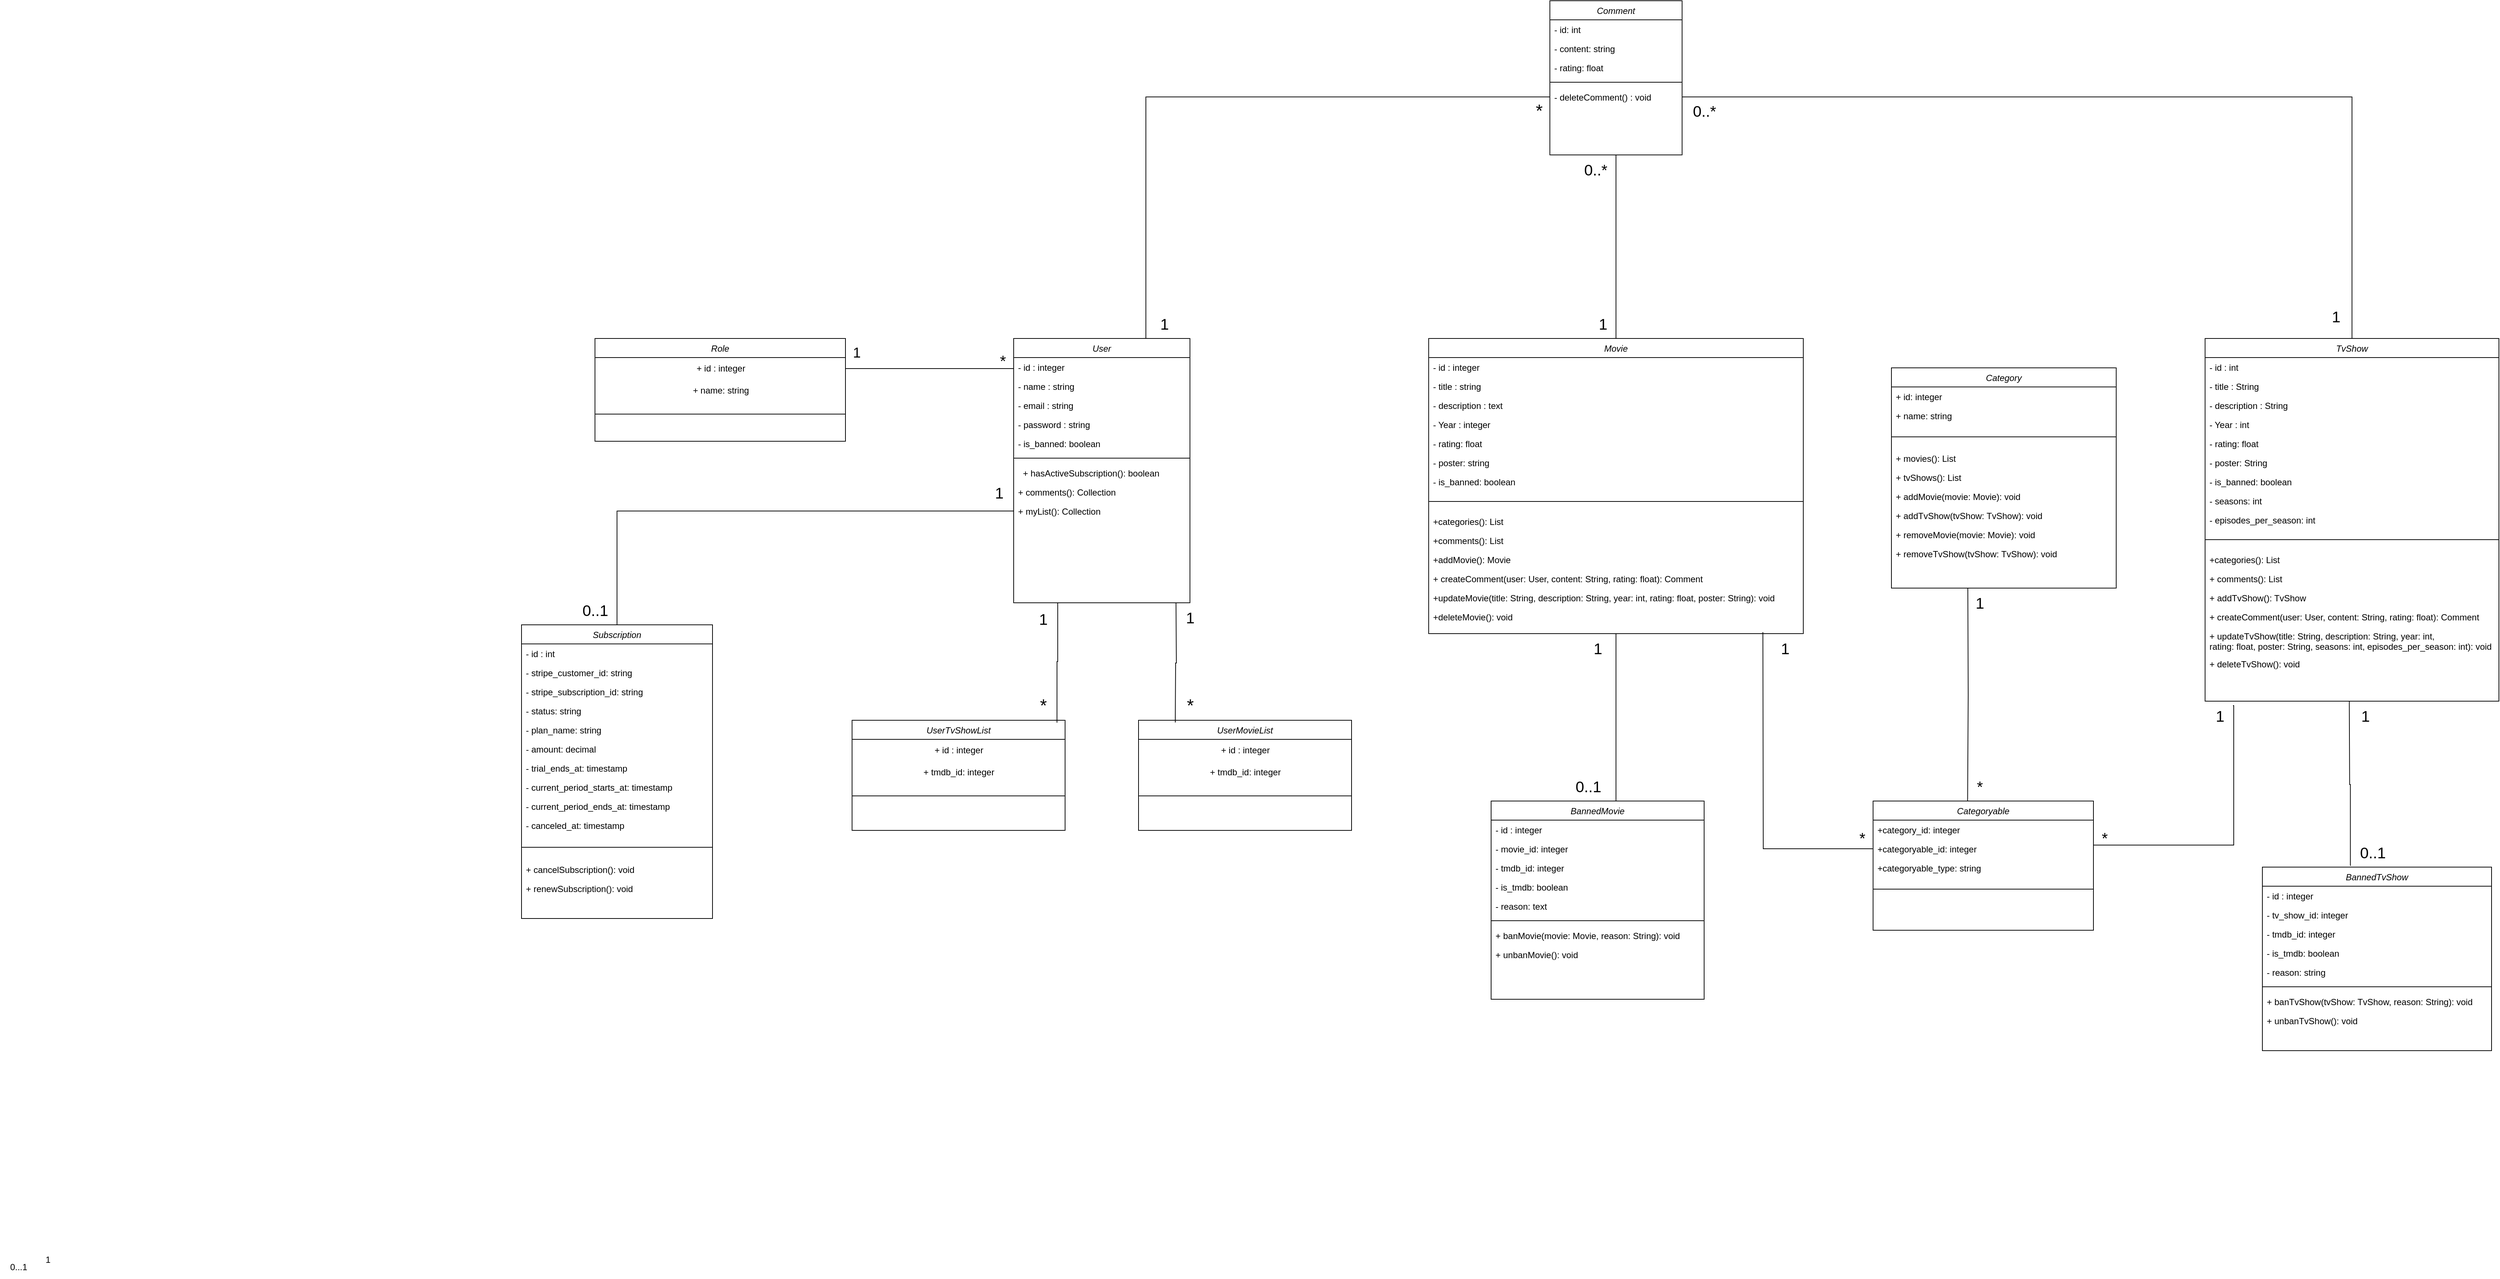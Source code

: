 <mxfile version="26.2.14">
  <diagram id="C5RBs43oDa-KdzZeNtuy" name="Page-1">
    <mxGraphModel dx="1253" dy="2293" grid="1" gridSize="10" guides="1" tooltips="1" connect="1" arrows="1" fold="1" page="1" pageScale="1" pageWidth="827" pageHeight="1169" math="0" shadow="0">
      <root>
        <mxCell id="WIyWlLk6GJQsqaUBKTNV-0" />
        <mxCell id="WIyWlLk6GJQsqaUBKTNV-1" parent="WIyWlLk6GJQsqaUBKTNV-0" />
        <mxCell id="zkfFHV4jXpPFQw0GAbJ--0" value="User" style="swimlane;fontStyle=2;align=center;verticalAlign=top;childLayout=stackLayout;horizontal=1;startSize=26;horizontalStack=0;resizeParent=1;resizeLast=0;collapsible=1;marginBottom=0;rounded=0;shadow=0;strokeWidth=1;" parent="WIyWlLk6GJQsqaUBKTNV-1" vertex="1">
          <mxGeometry x="2940" y="-40" width="240" height="360" as="geometry">
            <mxRectangle x="230" y="140" width="160" height="26" as="alternateBounds" />
          </mxGeometry>
        </mxCell>
        <mxCell id="zkfFHV4jXpPFQw0GAbJ--1" value="- id : integer" style="text;align=left;verticalAlign=top;spacingLeft=4;spacingRight=4;overflow=hidden;rotatable=0;points=[[0,0.5],[1,0.5]];portConstraint=eastwest;" parent="zkfFHV4jXpPFQw0GAbJ--0" vertex="1">
          <mxGeometry y="26" width="240" height="26" as="geometry" />
        </mxCell>
        <mxCell id="zkfFHV4jXpPFQw0GAbJ--2" value="- name : string" style="text;align=left;verticalAlign=top;spacingLeft=4;spacingRight=4;overflow=hidden;rotatable=0;points=[[0,0.5],[1,0.5]];portConstraint=eastwest;rounded=0;shadow=0;html=0;" parent="zkfFHV4jXpPFQw0GAbJ--0" vertex="1">
          <mxGeometry y="52" width="240" height="26" as="geometry" />
        </mxCell>
        <mxCell id="zkfFHV4jXpPFQw0GAbJ--3" value="- email : string" style="text;align=left;verticalAlign=top;spacingLeft=4;spacingRight=4;overflow=hidden;rotatable=0;points=[[0,0.5],[1,0.5]];portConstraint=eastwest;rounded=0;shadow=0;html=0;" parent="zkfFHV4jXpPFQw0GAbJ--0" vertex="1">
          <mxGeometry y="78" width="240" height="26" as="geometry" />
        </mxCell>
        <mxCell id="hP5vBBiGQqkeFNdFI35q-6" value="- password : string" style="text;align=left;verticalAlign=top;spacingLeft=4;spacingRight=4;overflow=hidden;rotatable=0;points=[[0,0.5],[1,0.5]];portConstraint=eastwest;rounded=0;shadow=0;html=0;" parent="zkfFHV4jXpPFQw0GAbJ--0" vertex="1">
          <mxGeometry y="104" width="240" height="26" as="geometry" />
        </mxCell>
        <mxCell id="hP5vBBiGQqkeFNdFI35q-7" value="- is_banned: boolean" style="text;align=left;verticalAlign=top;spacingLeft=4;spacingRight=4;overflow=hidden;rotatable=0;points=[[0,0.5],[1,0.5]];portConstraint=eastwest;rounded=0;shadow=0;html=0;" parent="zkfFHV4jXpPFQw0GAbJ--0" vertex="1">
          <mxGeometry y="130" width="240" height="26" as="geometry" />
        </mxCell>
        <mxCell id="zkfFHV4jXpPFQw0GAbJ--4" value="" style="line;html=1;strokeWidth=1;align=left;verticalAlign=middle;spacingTop=-1;spacingLeft=3;spacingRight=3;rotatable=0;labelPosition=right;points=[];portConstraint=eastwest;" parent="zkfFHV4jXpPFQw0GAbJ--0" vertex="1">
          <mxGeometry y="156" width="240" height="14" as="geometry" />
        </mxCell>
        <mxCell id="hP5vBBiGQqkeFNdFI35q-8" value="  + hasActiveSubscription(): boolean&#xa;" style="text;align=left;verticalAlign=top;spacingLeft=4;spacingRight=4;overflow=hidden;rotatable=0;points=[[0,0.5],[1,0.5]];portConstraint=eastwest;rounded=0;shadow=0;html=0;" parent="zkfFHV4jXpPFQw0GAbJ--0" vertex="1">
          <mxGeometry y="170" width="240" height="26" as="geometry" />
        </mxCell>
        <mxCell id="eC7xu5xl2Zxi33K46hDY-2" value="+ comments(): Collection" style="text;align=left;verticalAlign=top;spacingLeft=4;spacingRight=4;overflow=hidden;rotatable=0;points=[[0,0.5],[1,0.5]];portConstraint=eastwest;rounded=0;shadow=0;html=0;" parent="zkfFHV4jXpPFQw0GAbJ--0" vertex="1">
          <mxGeometry y="196" width="240" height="26" as="geometry" />
        </mxCell>
        <mxCell id="eC7xu5xl2Zxi33K46hDY-3" value="+ myList(): Collection" style="text;align=left;verticalAlign=top;spacingLeft=4;spacingRight=4;overflow=hidden;rotatable=0;points=[[0,0.5],[1,0.5]];portConstraint=eastwest;rounded=0;shadow=0;html=0;" parent="zkfFHV4jXpPFQw0GAbJ--0" vertex="1">
          <mxGeometry y="222" width="240" height="26" as="geometry" />
        </mxCell>
        <mxCell id="hP5vBBiGQqkeFNdFI35q-34" value="Role" style="swimlane;fontStyle=2;align=center;verticalAlign=top;childLayout=stackLayout;horizontal=1;startSize=26;horizontalStack=0;resizeParent=1;resizeLast=0;collapsible=1;marginBottom=0;rounded=0;shadow=0;strokeWidth=1;" parent="WIyWlLk6GJQsqaUBKTNV-1" vertex="1">
          <mxGeometry x="2370" y="-40" width="341" height="140" as="geometry">
            <mxRectangle x="230" y="140" width="160" height="26" as="alternateBounds" />
          </mxGeometry>
        </mxCell>
        <mxCell id="g3gUqu9eeAFjRejQKqXq-31" value="+ id : integer" style="text;html=1;align=center;verticalAlign=middle;resizable=0;points=[];autosize=1;strokeColor=none;fillColor=none;" parent="hP5vBBiGQqkeFNdFI35q-34" vertex="1">
          <mxGeometry y="26" width="341" height="30" as="geometry" />
        </mxCell>
        <mxCell id="hP5vBBiGQqkeFNdFI35q-37" value="+ name: string" style="text;html=1;align=center;verticalAlign=middle;resizable=0;points=[];autosize=1;strokeColor=none;fillColor=none;" parent="hP5vBBiGQqkeFNdFI35q-34" vertex="1">
          <mxGeometry y="56" width="341" height="30" as="geometry" />
        </mxCell>
        <mxCell id="hP5vBBiGQqkeFNdFI35q-35" value="" style="line;html=1;strokeWidth=1;align=left;verticalAlign=middle;spacingTop=-1;spacingLeft=3;spacingRight=3;rotatable=0;labelPosition=right;points=[];portConstraint=eastwest;" parent="hP5vBBiGQqkeFNdFI35q-34" vertex="1">
          <mxGeometry y="86" width="341" height="34" as="geometry" />
        </mxCell>
        <mxCell id="hP5vBBiGQqkeFNdFI35q-40" value="Movie&#xa;" style="swimlane;fontStyle=2;align=center;verticalAlign=top;childLayout=stackLayout;horizontal=1;startSize=26;horizontalStack=0;resizeParent=1;resizeLast=0;collapsible=1;marginBottom=0;rounded=0;shadow=0;strokeWidth=1;" parent="WIyWlLk6GJQsqaUBKTNV-1" vertex="1">
          <mxGeometry x="3505" y="-40" width="510" height="402" as="geometry">
            <mxRectangle x="230" y="140" width="160" height="26" as="alternateBounds" />
          </mxGeometry>
        </mxCell>
        <mxCell id="hP5vBBiGQqkeFNdFI35q-41" value="- id : integer" style="text;align=left;verticalAlign=top;spacingLeft=4;spacingRight=4;overflow=hidden;rotatable=0;points=[[0,0.5],[1,0.5]];portConstraint=eastwest;" parent="hP5vBBiGQqkeFNdFI35q-40" vertex="1">
          <mxGeometry y="26" width="510" height="26" as="geometry" />
        </mxCell>
        <mxCell id="hP5vBBiGQqkeFNdFI35q-42" value="- title : string" style="text;align=left;verticalAlign=top;spacingLeft=4;spacingRight=4;overflow=hidden;rotatable=0;points=[[0,0.5],[1,0.5]];portConstraint=eastwest;rounded=0;shadow=0;html=0;" parent="hP5vBBiGQqkeFNdFI35q-40" vertex="1">
          <mxGeometry y="52" width="510" height="26" as="geometry" />
        </mxCell>
        <mxCell id="hP5vBBiGQqkeFNdFI35q-43" value="- description : text" style="text;align=left;verticalAlign=top;spacingLeft=4;spacingRight=4;overflow=hidden;rotatable=0;points=[[0,0.5],[1,0.5]];portConstraint=eastwest;rounded=0;shadow=0;html=0;" parent="hP5vBBiGQqkeFNdFI35q-40" vertex="1">
          <mxGeometry y="78" width="510" height="26" as="geometry" />
        </mxCell>
        <mxCell id="hP5vBBiGQqkeFNdFI35q-51" value="- Year : integer" style="text;align=left;verticalAlign=top;spacingLeft=4;spacingRight=4;overflow=hidden;rotatable=0;points=[[0,0.5],[1,0.5]];portConstraint=eastwest;rounded=0;shadow=0;html=0;" parent="hP5vBBiGQqkeFNdFI35q-40" vertex="1">
          <mxGeometry y="104" width="510" height="26" as="geometry" />
        </mxCell>
        <mxCell id="eC7xu5xl2Zxi33K46hDY-23" value="- rating: float" style="text;align=left;verticalAlign=top;spacingLeft=4;spacingRight=4;overflow=hidden;rotatable=0;points=[[0,0.5],[1,0.5]];portConstraint=eastwest;rounded=0;shadow=0;html=0;" parent="hP5vBBiGQqkeFNdFI35q-40" vertex="1">
          <mxGeometry y="130" width="510" height="26" as="geometry" />
        </mxCell>
        <mxCell id="g3gUqu9eeAFjRejQKqXq-11" value="- poster: string" style="text;align=left;verticalAlign=top;spacingLeft=4;spacingRight=4;overflow=hidden;rotatable=0;points=[[0,0.5],[1,0.5]];portConstraint=eastwest;rounded=0;shadow=0;html=0;" parent="hP5vBBiGQqkeFNdFI35q-40" vertex="1">
          <mxGeometry y="156" width="510" height="26" as="geometry" />
        </mxCell>
        <mxCell id="g3gUqu9eeAFjRejQKqXq-13" value="- is_banned: boolean" style="text;align=left;verticalAlign=top;spacingLeft=4;spacingRight=4;overflow=hidden;rotatable=0;points=[[0,0.5],[1,0.5]];portConstraint=eastwest;rounded=0;shadow=0;html=0;" parent="hP5vBBiGQqkeFNdFI35q-40" vertex="1">
          <mxGeometry y="182" width="510" height="26" as="geometry" />
        </mxCell>
        <mxCell id="hP5vBBiGQqkeFNdFI35q-46" value="" style="line;html=1;strokeWidth=1;align=left;verticalAlign=middle;spacingTop=-1;spacingLeft=3;spacingRight=3;rotatable=0;labelPosition=right;points=[];portConstraint=eastwest;" parent="hP5vBBiGQqkeFNdFI35q-40" vertex="1">
          <mxGeometry y="208" width="510" height="28" as="geometry" />
        </mxCell>
        <mxCell id="ZgyjiHLM5aHHGliV94Wj-49" value="+categories(): List" style="text;align=left;verticalAlign=top;spacingLeft=4;spacingRight=4;overflow=hidden;rotatable=0;points=[[0,0.5],[1,0.5]];portConstraint=eastwest;rounded=0;shadow=0;html=0;" parent="hP5vBBiGQqkeFNdFI35q-40" vertex="1">
          <mxGeometry y="236" width="510" height="26" as="geometry" />
        </mxCell>
        <mxCell id="ZgyjiHLM5aHHGliV94Wj-50" value="+comments(): List" style="text;align=left;verticalAlign=top;spacingLeft=4;spacingRight=4;overflow=hidden;rotatable=0;points=[[0,0.5],[1,0.5]];portConstraint=eastwest;rounded=0;shadow=0;html=0;" parent="hP5vBBiGQqkeFNdFI35q-40" vertex="1">
          <mxGeometry y="262" width="510" height="26" as="geometry" />
        </mxCell>
        <mxCell id="ZgyjiHLM5aHHGliV94Wj-51" value="+addMovie(): Movie" style="text;align=left;verticalAlign=top;spacingLeft=4;spacingRight=4;overflow=hidden;rotatable=0;points=[[0,0.5],[1,0.5]];portConstraint=eastwest;rounded=0;shadow=0;html=0;" parent="hP5vBBiGQqkeFNdFI35q-40" vertex="1">
          <mxGeometry y="288" width="510" height="26" as="geometry" />
        </mxCell>
        <mxCell id="ZgyjiHLM5aHHGliV94Wj-52" value="+ createComment(user: User, content: String, rating: float): Comment" style="text;align=left;verticalAlign=top;spacingLeft=4;spacingRight=4;overflow=hidden;rotatable=0;points=[[0,0.5],[1,0.5]];portConstraint=eastwest;rounded=0;shadow=0;html=0;" parent="hP5vBBiGQqkeFNdFI35q-40" vertex="1">
          <mxGeometry y="314" width="510" height="26" as="geometry" />
        </mxCell>
        <mxCell id="ZgyjiHLM5aHHGliV94Wj-53" value="+updateMovie(title: String, description: String, year: int, rating: float, poster: String): void" style="text;align=left;verticalAlign=top;spacingLeft=4;spacingRight=4;overflow=hidden;rotatable=0;points=[[0,0.5],[1,0.5]];portConstraint=eastwest;rounded=0;shadow=0;html=0;" parent="hP5vBBiGQqkeFNdFI35q-40" vertex="1">
          <mxGeometry y="340" width="510" height="26" as="geometry" />
        </mxCell>
        <mxCell id="ZgyjiHLM5aHHGliV94Wj-54" value="+deleteMovie(): void" style="text;align=left;verticalAlign=top;spacingLeft=4;spacingRight=4;overflow=hidden;rotatable=0;points=[[0,0.5],[1,0.5]];portConstraint=eastwest;rounded=0;shadow=0;html=0;" parent="hP5vBBiGQqkeFNdFI35q-40" vertex="1">
          <mxGeometry y="366" width="510" height="26" as="geometry" />
        </mxCell>
        <mxCell id="hP5vBBiGQqkeFNdFI35q-60" value="Category" style="swimlane;fontStyle=2;align=center;verticalAlign=top;childLayout=stackLayout;horizontal=1;startSize=26;horizontalStack=0;resizeParent=1;resizeLast=0;collapsible=1;marginBottom=0;rounded=0;shadow=0;strokeWidth=1;" parent="WIyWlLk6GJQsqaUBKTNV-1" vertex="1">
          <mxGeometry x="4135" width="306" height="300" as="geometry">
            <mxRectangle x="230" y="140" width="160" height="26" as="alternateBounds" />
          </mxGeometry>
        </mxCell>
        <mxCell id="hP5vBBiGQqkeFNdFI35q-61" value="+ id: integer " style="text;align=left;verticalAlign=top;spacingLeft=4;spacingRight=4;overflow=hidden;rotatable=0;points=[[0,0.5],[1,0.5]];portConstraint=eastwest;" parent="hP5vBBiGQqkeFNdFI35q-60" vertex="1">
          <mxGeometry y="26" width="306" height="26" as="geometry" />
        </mxCell>
        <mxCell id="ZgyjiHLM5aHHGliV94Wj-18" value="+ name: string" style="text;align=left;verticalAlign=top;spacingLeft=4;spacingRight=4;overflow=hidden;rotatable=0;points=[[0,0.5],[1,0.5]];portConstraint=eastwest;" parent="hP5vBBiGQqkeFNdFI35q-60" vertex="1">
          <mxGeometry y="52" width="306" height="26" as="geometry" />
        </mxCell>
        <mxCell id="hP5vBBiGQqkeFNdFI35q-63" value="" style="line;html=1;strokeWidth=1;align=left;verticalAlign=middle;spacingTop=-1;spacingLeft=3;spacingRight=3;rotatable=0;labelPosition=right;points=[];portConstraint=eastwest;" parent="hP5vBBiGQqkeFNdFI35q-60" vertex="1">
          <mxGeometry y="78" width="306" height="32" as="geometry" />
        </mxCell>
        <mxCell id="ZgyjiHLM5aHHGliV94Wj-19" value="+ movies(): List" style="text;align=left;verticalAlign=top;spacingLeft=4;spacingRight=4;overflow=hidden;rotatable=0;points=[[0,0.5],[1,0.5]];portConstraint=eastwest;" parent="hP5vBBiGQqkeFNdFI35q-60" vertex="1">
          <mxGeometry y="110" width="306" height="26" as="geometry" />
        </mxCell>
        <mxCell id="ZgyjiHLM5aHHGliV94Wj-21" value="+ tvShows(): List" style="text;align=left;verticalAlign=top;spacingLeft=4;spacingRight=4;overflow=hidden;rotatable=0;points=[[0,0.5],[1,0.5]];portConstraint=eastwest;" parent="hP5vBBiGQqkeFNdFI35q-60" vertex="1">
          <mxGeometry y="136" width="306" height="26" as="geometry" />
        </mxCell>
        <mxCell id="ZgyjiHLM5aHHGliV94Wj-39" value="+ addMovie(movie: Movie): void" style="text;align=left;verticalAlign=top;spacingLeft=4;spacingRight=4;overflow=hidden;rotatable=0;points=[[0,0.5],[1,0.5]];portConstraint=eastwest;" parent="hP5vBBiGQqkeFNdFI35q-60" vertex="1">
          <mxGeometry y="162" width="306" height="26" as="geometry" />
        </mxCell>
        <mxCell id="ZgyjiHLM5aHHGliV94Wj-40" value="+ addTvShow(tvShow: TvShow): void" style="text;align=left;verticalAlign=top;spacingLeft=4;spacingRight=4;overflow=hidden;rotatable=0;points=[[0,0.5],[1,0.5]];portConstraint=eastwest;" parent="hP5vBBiGQqkeFNdFI35q-60" vertex="1">
          <mxGeometry y="188" width="306" height="26" as="geometry" />
        </mxCell>
        <mxCell id="ZgyjiHLM5aHHGliV94Wj-41" value="+ removeMovie(movie: Movie): void" style="text;align=left;verticalAlign=top;spacingLeft=4;spacingRight=4;overflow=hidden;rotatable=0;points=[[0,0.5],[1,0.5]];portConstraint=eastwest;" parent="hP5vBBiGQqkeFNdFI35q-60" vertex="1">
          <mxGeometry y="214" width="306" height="26" as="geometry" />
        </mxCell>
        <mxCell id="ZgyjiHLM5aHHGliV94Wj-42" value="+ removeTvShow(tvShow: TvShow): void" style="text;align=left;verticalAlign=top;spacingLeft=4;spacingRight=4;overflow=hidden;rotatable=0;points=[[0,0.5],[1,0.5]];portConstraint=eastwest;" parent="hP5vBBiGQqkeFNdFI35q-60" vertex="1">
          <mxGeometry y="240" width="306" height="26" as="geometry" />
        </mxCell>
        <mxCell id="ZgyjiHLM5aHHGliV94Wj-111" style="edgeStyle=orthogonalEdgeStyle;rounded=0;orthogonalLoop=1;jettySize=auto;html=1;exitX=0.5;exitY=1;exitDx=0;exitDy=0;entryX=0.5;entryY=0;entryDx=0;entryDy=0;endArrow=none;startFill=0;" parent="WIyWlLk6GJQsqaUBKTNV-1" source="g3gUqu9eeAFjRejQKqXq-17" target="hP5vBBiGQqkeFNdFI35q-40" edge="1">
          <mxGeometry relative="1" as="geometry" />
        </mxCell>
        <mxCell id="g3gUqu9eeAFjRejQKqXq-17" value="Comment" style="swimlane;fontStyle=2;align=center;verticalAlign=top;childLayout=stackLayout;horizontal=1;startSize=26;horizontalStack=0;resizeParent=1;resizeLast=0;collapsible=1;marginBottom=0;rounded=0;shadow=0;strokeWidth=1;" parent="WIyWlLk6GJQsqaUBKTNV-1" vertex="1">
          <mxGeometry x="3670" y="-500" width="180" height="210" as="geometry">
            <mxRectangle x="230" y="140" width="160" height="26" as="alternateBounds" />
          </mxGeometry>
        </mxCell>
        <mxCell id="g3gUqu9eeAFjRejQKqXq-18" value="- id: int" style="text;align=left;verticalAlign=top;spacingLeft=4;spacingRight=4;overflow=hidden;rotatable=0;points=[[0,0.5],[1,0.5]];portConstraint=eastwest;" parent="g3gUqu9eeAFjRejQKqXq-17" vertex="1">
          <mxGeometry y="26" width="180" height="26" as="geometry" />
        </mxCell>
        <mxCell id="g3gUqu9eeAFjRejQKqXq-20" value="- content: string" style="text;align=left;verticalAlign=top;spacingLeft=4;spacingRight=4;overflow=hidden;rotatable=0;points=[[0,0.5],[1,0.5]];portConstraint=eastwest;rounded=0;shadow=0;html=0;" parent="g3gUqu9eeAFjRejQKqXq-17" vertex="1">
          <mxGeometry y="52" width="180" height="26" as="geometry" />
        </mxCell>
        <mxCell id="g3gUqu9eeAFjRejQKqXq-21" value="- rating: float" style="text;align=left;verticalAlign=top;spacingLeft=4;spacingRight=4;overflow=hidden;rotatable=0;points=[[0,0.5],[1,0.5]];portConstraint=eastwest;rounded=0;shadow=0;html=0;" parent="g3gUqu9eeAFjRejQKqXq-17" vertex="1">
          <mxGeometry y="78" width="180" height="26" as="geometry" />
        </mxCell>
        <mxCell id="g3gUqu9eeAFjRejQKqXq-23" value="" style="line;html=1;strokeWidth=1;align=left;verticalAlign=middle;spacingTop=-1;spacingLeft=3;spacingRight=3;rotatable=0;labelPosition=right;points=[];portConstraint=eastwest;" parent="g3gUqu9eeAFjRejQKqXq-17" vertex="1">
          <mxGeometry y="104" width="180" height="14" as="geometry" />
        </mxCell>
        <mxCell id="g3gUqu9eeAFjRejQKqXq-26" value="- deleteComment() : void&#xa;" style="text;align=left;verticalAlign=top;spacingLeft=4;spacingRight=4;overflow=hidden;rotatable=0;points=[[0,0.5],[1,0.5]];portConstraint=eastwest;rounded=0;shadow=0;html=0;" parent="g3gUqu9eeAFjRejQKqXq-17" vertex="1">
          <mxGeometry y="118" width="180" height="26" as="geometry" />
        </mxCell>
        <mxCell id="ZgyjiHLM5aHHGliV94Wj-112" style="edgeStyle=orthogonalEdgeStyle;rounded=0;orthogonalLoop=1;jettySize=auto;html=1;exitX=0.5;exitY=0;exitDx=0;exitDy=0;endArrow=none;startFill=0;" parent="WIyWlLk6GJQsqaUBKTNV-1" source="eC7xu5xl2Zxi33K46hDY-24" target="g3gUqu9eeAFjRejQKqXq-26" edge="1">
          <mxGeometry relative="1" as="geometry" />
        </mxCell>
        <mxCell id="eC7xu5xl2Zxi33K46hDY-24" value="TvShow" style="swimlane;fontStyle=2;align=center;verticalAlign=top;childLayout=stackLayout;horizontal=1;startSize=26;horizontalStack=0;resizeParent=1;resizeLast=0;collapsible=1;marginBottom=0;rounded=0;shadow=0;strokeWidth=1;" parent="WIyWlLk6GJQsqaUBKTNV-1" vertex="1">
          <mxGeometry x="4562" y="-40" width="400" height="494" as="geometry">
            <mxRectangle x="230" y="140" width="160" height="26" as="alternateBounds" />
          </mxGeometry>
        </mxCell>
        <mxCell id="eC7xu5xl2Zxi33K46hDY-25" value="- id : int" style="text;align=left;verticalAlign=top;spacingLeft=4;spacingRight=4;overflow=hidden;rotatable=0;points=[[0,0.5],[1,0.5]];portConstraint=eastwest;" parent="eC7xu5xl2Zxi33K46hDY-24" vertex="1">
          <mxGeometry y="26" width="400" height="26" as="geometry" />
        </mxCell>
        <mxCell id="eC7xu5xl2Zxi33K46hDY-26" value="- title : String" style="text;align=left;verticalAlign=top;spacingLeft=4;spacingRight=4;overflow=hidden;rotatable=0;points=[[0,0.5],[1,0.5]];portConstraint=eastwest;rounded=0;shadow=0;html=0;" parent="eC7xu5xl2Zxi33K46hDY-24" vertex="1">
          <mxGeometry y="52" width="400" height="26" as="geometry" />
        </mxCell>
        <mxCell id="eC7xu5xl2Zxi33K46hDY-27" value="- description : String" style="text;align=left;verticalAlign=top;spacingLeft=4;spacingRight=4;overflow=hidden;rotatable=0;points=[[0,0.5],[1,0.5]];portConstraint=eastwest;rounded=0;shadow=0;html=0;" parent="eC7xu5xl2Zxi33K46hDY-24" vertex="1">
          <mxGeometry y="78" width="400" height="26" as="geometry" />
        </mxCell>
        <mxCell id="eC7xu5xl2Zxi33K46hDY-28" value="- Year : int" style="text;align=left;verticalAlign=top;spacingLeft=4;spacingRight=4;overflow=hidden;rotatable=0;points=[[0,0.5],[1,0.5]];portConstraint=eastwest;rounded=0;shadow=0;html=0;" parent="eC7xu5xl2Zxi33K46hDY-24" vertex="1">
          <mxGeometry y="104" width="400" height="26" as="geometry" />
        </mxCell>
        <mxCell id="eC7xu5xl2Zxi33K46hDY-29" value="- rating: float" style="text;align=left;verticalAlign=top;spacingLeft=4;spacingRight=4;overflow=hidden;rotatable=0;points=[[0,0.5],[1,0.5]];portConstraint=eastwest;rounded=0;shadow=0;html=0;" parent="eC7xu5xl2Zxi33K46hDY-24" vertex="1">
          <mxGeometry y="130" width="400" height="26" as="geometry" />
        </mxCell>
        <mxCell id="eC7xu5xl2Zxi33K46hDY-30" value="- poster: String" style="text;align=left;verticalAlign=top;spacingLeft=4;spacingRight=4;overflow=hidden;rotatable=0;points=[[0,0.5],[1,0.5]];portConstraint=eastwest;rounded=0;shadow=0;html=0;" parent="eC7xu5xl2Zxi33K46hDY-24" vertex="1">
          <mxGeometry y="156" width="400" height="26" as="geometry" />
        </mxCell>
        <mxCell id="eC7xu5xl2Zxi33K46hDY-31" value="- is_banned: boolean" style="text;align=left;verticalAlign=top;spacingLeft=4;spacingRight=4;overflow=hidden;rotatable=0;points=[[0,0.5],[1,0.5]];portConstraint=eastwest;rounded=0;shadow=0;html=0;" parent="eC7xu5xl2Zxi33K46hDY-24" vertex="1">
          <mxGeometry y="182" width="400" height="26" as="geometry" />
        </mxCell>
        <mxCell id="eC7xu5xl2Zxi33K46hDY-36" value="- seasons: int" style="text;align=left;verticalAlign=top;spacingLeft=4;spacingRight=4;overflow=hidden;rotatable=0;points=[[0,0.5],[1,0.5]];portConstraint=eastwest;rounded=0;shadow=0;html=0;" parent="eC7xu5xl2Zxi33K46hDY-24" vertex="1">
          <mxGeometry y="208" width="400" height="26" as="geometry" />
        </mxCell>
        <mxCell id="eC7xu5xl2Zxi33K46hDY-37" value="- episodes_per_season: int" style="text;align=left;verticalAlign=top;spacingLeft=4;spacingRight=4;overflow=hidden;rotatable=0;points=[[0,0.5],[1,0.5]];portConstraint=eastwest;rounded=0;shadow=0;html=0;" parent="eC7xu5xl2Zxi33K46hDY-24" vertex="1">
          <mxGeometry y="234" width="400" height="26" as="geometry" />
        </mxCell>
        <mxCell id="eC7xu5xl2Zxi33K46hDY-32" value="" style="line;html=1;strokeWidth=1;align=left;verticalAlign=middle;spacingTop=-1;spacingLeft=3;spacingRight=3;rotatable=0;labelPosition=right;points=[];portConstraint=eastwest;" parent="eC7xu5xl2Zxi33K46hDY-24" vertex="1">
          <mxGeometry y="260" width="400" height="28" as="geometry" />
        </mxCell>
        <mxCell id="ZgyjiHLM5aHHGliV94Wj-28" value="+categories(): List" style="text;align=left;verticalAlign=top;spacingLeft=4;spacingRight=4;overflow=hidden;rotatable=0;points=[[0,0.5],[1,0.5]];portConstraint=eastwest;rounded=0;shadow=0;html=0;" parent="eC7xu5xl2Zxi33K46hDY-24" vertex="1">
          <mxGeometry y="288" width="400" height="26" as="geometry" />
        </mxCell>
        <mxCell id="ZgyjiHLM5aHHGliV94Wj-29" value="+ comments(): List" style="text;align=left;verticalAlign=top;spacingLeft=4;spacingRight=4;overflow=hidden;rotatable=0;points=[[0,0.5],[1,0.5]];portConstraint=eastwest;rounded=0;shadow=0;html=0;" parent="eC7xu5xl2Zxi33K46hDY-24" vertex="1">
          <mxGeometry y="314" width="400" height="26" as="geometry" />
        </mxCell>
        <mxCell id="ZgyjiHLM5aHHGliV94Wj-30" value="+ addTvShow(): TvShow" style="text;align=left;verticalAlign=top;spacingLeft=4;spacingRight=4;overflow=hidden;rotatable=0;points=[[0,0.5],[1,0.5]];portConstraint=eastwest;rounded=0;shadow=0;html=0;" parent="eC7xu5xl2Zxi33K46hDY-24" vertex="1">
          <mxGeometry y="340" width="400" height="26" as="geometry" />
        </mxCell>
        <mxCell id="ZgyjiHLM5aHHGliV94Wj-31" value="+ createComment(user: User, content: String, rating: float): Comment" style="text;align=left;verticalAlign=top;spacingLeft=4;spacingRight=4;overflow=hidden;rotatable=0;points=[[0,0.5],[1,0.5]];portConstraint=eastwest;rounded=0;shadow=0;html=0;" parent="eC7xu5xl2Zxi33K46hDY-24" vertex="1">
          <mxGeometry y="366" width="400" height="26" as="geometry" />
        </mxCell>
        <mxCell id="ZgyjiHLM5aHHGliV94Wj-32" value="+ updateTvShow(title: String, description: String, year: int, &#xa;rating: float, poster: String, seasons: int, episodes_per_season: int): void" style="text;align=left;verticalAlign=top;spacingLeft=4;spacingRight=4;overflow=hidden;rotatable=0;points=[[0,0.5],[1,0.5]];portConstraint=eastwest;rounded=0;shadow=0;html=0;" parent="eC7xu5xl2Zxi33K46hDY-24" vertex="1">
          <mxGeometry y="392" width="400" height="38" as="geometry" />
        </mxCell>
        <mxCell id="ZgyjiHLM5aHHGliV94Wj-33" value="+ deleteTvShow(): void" style="text;align=left;verticalAlign=top;spacingLeft=4;spacingRight=4;overflow=hidden;rotatable=0;points=[[0,0.5],[1,0.5]];portConstraint=eastwest;rounded=0;shadow=0;html=0;" parent="eC7xu5xl2Zxi33K46hDY-24" vertex="1">
          <mxGeometry y="430" width="400" height="38" as="geometry" />
        </mxCell>
        <mxCell id="eC7xu5xl2Zxi33K46hDY-42" value="Categoryable" style="swimlane;fontStyle=2;align=center;verticalAlign=top;childLayout=stackLayout;horizontal=1;startSize=26;horizontalStack=0;resizeParent=1;resizeLast=0;collapsible=1;marginBottom=0;rounded=0;shadow=0;strokeWidth=1;" parent="WIyWlLk6GJQsqaUBKTNV-1" vertex="1">
          <mxGeometry x="4110" y="590" width="300" height="176" as="geometry">
            <mxRectangle x="230" y="140" width="160" height="26" as="alternateBounds" />
          </mxGeometry>
        </mxCell>
        <mxCell id="eC7xu5xl2Zxi33K46hDY-43" value="+category_id: integer" style="text;align=left;verticalAlign=top;spacingLeft=4;spacingRight=4;overflow=hidden;rotatable=0;points=[[0,0.5],[1,0.5]];portConstraint=eastwest;" parent="eC7xu5xl2Zxi33K46hDY-42" vertex="1">
          <mxGeometry y="26" width="300" height="26" as="geometry" />
        </mxCell>
        <mxCell id="ZgyjiHLM5aHHGliV94Wj-117" style="edgeStyle=orthogonalEdgeStyle;rounded=0;orthogonalLoop=1;jettySize=auto;html=1;exitX=0;exitY=0.5;exitDx=0;exitDy=0;endArrow=none;startFill=0;" parent="eC7xu5xl2Zxi33K46hDY-42" source="eC7xu5xl2Zxi33K46hDY-44" edge="1">
          <mxGeometry relative="1" as="geometry">
            <mxPoint x="-150" y="-230" as="targetPoint" />
          </mxGeometry>
        </mxCell>
        <mxCell id="eC7xu5xl2Zxi33K46hDY-44" value="+categoryable_id: integer" style="text;align=left;verticalAlign=top;spacingLeft=4;spacingRight=4;overflow=hidden;rotatable=0;points=[[0,0.5],[1,0.5]];portConstraint=eastwest;rounded=0;shadow=0;html=0;" parent="eC7xu5xl2Zxi33K46hDY-42" vertex="1">
          <mxGeometry y="52" width="300" height="26" as="geometry" />
        </mxCell>
        <mxCell id="ZgyjiHLM5aHHGliV94Wj-16" value="+categoryable_type: string" style="text;align=left;verticalAlign=top;spacingLeft=4;spacingRight=4;overflow=hidden;rotatable=0;points=[[0,0.5],[1,0.5]];portConstraint=eastwest;rounded=0;shadow=0;html=0;" parent="eC7xu5xl2Zxi33K46hDY-42" vertex="1">
          <mxGeometry y="78" width="300" height="26" as="geometry" />
        </mxCell>
        <mxCell id="eC7xu5xl2Zxi33K46hDY-45" value="" style="line;html=1;strokeWidth=1;align=left;verticalAlign=middle;spacingTop=-1;spacingLeft=3;spacingRight=3;rotatable=0;labelPosition=right;points=[];portConstraint=eastwest;" parent="eC7xu5xl2Zxi33K46hDY-42" vertex="1">
          <mxGeometry y="104" width="300" height="32" as="geometry" />
        </mxCell>
        <mxCell id="eC7xu5xl2Zxi33K46hDY-49" value="1" style="text;html=1;align=center;verticalAlign=middle;resizable=0;points=[];autosize=1;strokeColor=none;fillColor=none;" parent="WIyWlLk6GJQsqaUBKTNV-1" vertex="1">
          <mxGeometry x="1610" y="1200" width="30" height="30" as="geometry" />
        </mxCell>
        <mxCell id="eC7xu5xl2Zxi33K46hDY-50" value="0...1" style="text;html=1;align=center;verticalAlign=middle;resizable=0;points=[];autosize=1;strokeColor=none;fillColor=none;" parent="WIyWlLk6GJQsqaUBKTNV-1" vertex="1">
          <mxGeometry x="1560" y="1210" width="50" height="30" as="geometry" />
        </mxCell>
        <mxCell id="eC7xu5xl2Zxi33K46hDY-77" value="BannedTvShow" style="swimlane;fontStyle=2;align=center;verticalAlign=top;childLayout=stackLayout;horizontal=1;startSize=26;horizontalStack=0;resizeParent=1;resizeLast=0;collapsible=1;marginBottom=0;rounded=0;shadow=0;strokeWidth=1;" parent="WIyWlLk6GJQsqaUBKTNV-1" vertex="1">
          <mxGeometry x="4640" y="680" width="312" height="250" as="geometry">
            <mxRectangle x="230" y="140" width="160" height="26" as="alternateBounds" />
          </mxGeometry>
        </mxCell>
        <mxCell id="eC7xu5xl2Zxi33K46hDY-78" value="- id : integer" style="text;align=left;verticalAlign=top;spacingLeft=4;spacingRight=4;overflow=hidden;rotatable=0;points=[[0,0.5],[1,0.5]];portConstraint=eastwest;" parent="eC7xu5xl2Zxi33K46hDY-77" vertex="1">
          <mxGeometry y="26" width="312" height="26" as="geometry" />
        </mxCell>
        <mxCell id="eC7xu5xl2Zxi33K46hDY-79" value="- tv_show_id: integer" style="text;align=left;verticalAlign=top;spacingLeft=4;spacingRight=4;overflow=hidden;rotatable=0;points=[[0,0.5],[1,0.5]];portConstraint=eastwest;rounded=0;shadow=0;html=0;" parent="eC7xu5xl2Zxi33K46hDY-77" vertex="1">
          <mxGeometry y="52" width="312" height="26" as="geometry" />
        </mxCell>
        <mxCell id="ZgyjiHLM5aHHGliV94Wj-11" value="- tmdb_id: integer" style="text;align=left;verticalAlign=top;spacingLeft=4;spacingRight=4;overflow=hidden;rotatable=0;points=[[0,0.5],[1,0.5]];portConstraint=eastwest;rounded=0;shadow=0;html=0;" parent="eC7xu5xl2Zxi33K46hDY-77" vertex="1">
          <mxGeometry y="78" width="312" height="26" as="geometry" />
        </mxCell>
        <mxCell id="eC7xu5xl2Zxi33K46hDY-80" value="- is_tmdb: boolean" style="text;align=left;verticalAlign=top;spacingLeft=4;spacingRight=4;overflow=hidden;rotatable=0;points=[[0,0.5],[1,0.5]];portConstraint=eastwest;rounded=0;shadow=0;html=0;" parent="eC7xu5xl2Zxi33K46hDY-77" vertex="1">
          <mxGeometry y="104" width="312" height="26" as="geometry" />
        </mxCell>
        <mxCell id="eC7xu5xl2Zxi33K46hDY-81" value="- reason: string" style="text;align=left;verticalAlign=top;spacingLeft=4;spacingRight=4;overflow=hidden;rotatable=0;points=[[0,0.5],[1,0.5]];portConstraint=eastwest;rounded=0;shadow=0;html=0;" parent="eC7xu5xl2Zxi33K46hDY-77" vertex="1">
          <mxGeometry y="130" width="312" height="26" as="geometry" />
        </mxCell>
        <mxCell id="eC7xu5xl2Zxi33K46hDY-83" value="" style="line;html=1;strokeWidth=1;align=left;verticalAlign=middle;spacingTop=-1;spacingLeft=3;spacingRight=3;rotatable=0;labelPosition=right;points=[];portConstraint=eastwest;" parent="eC7xu5xl2Zxi33K46hDY-77" vertex="1">
          <mxGeometry y="156" width="312" height="14" as="geometry" />
        </mxCell>
        <mxCell id="ZgyjiHLM5aHHGliV94Wj-36" value="+ banTvShow(tvShow: TvShow, reason: String): void" style="text;align=left;verticalAlign=top;spacingLeft=4;spacingRight=4;overflow=hidden;rotatable=0;points=[[0,0.5],[1,0.5]];portConstraint=eastwest;rounded=0;shadow=0;html=0;" parent="eC7xu5xl2Zxi33K46hDY-77" vertex="1">
          <mxGeometry y="170" width="312" height="26" as="geometry" />
        </mxCell>
        <mxCell id="ZgyjiHLM5aHHGliV94Wj-37" value="+ unbanTvShow(): void" style="text;align=left;verticalAlign=top;spacingLeft=4;spacingRight=4;overflow=hidden;rotatable=0;points=[[0,0.5],[1,0.5]];portConstraint=eastwest;rounded=0;shadow=0;html=0;" parent="eC7xu5xl2Zxi33K46hDY-77" vertex="1">
          <mxGeometry y="196" width="312" height="26" as="geometry" />
        </mxCell>
        <mxCell id="eC7xu5xl2Zxi33K46hDY-88" value="BannedMovie" style="swimlane;fontStyle=2;align=center;verticalAlign=top;childLayout=stackLayout;horizontal=1;startSize=26;horizontalStack=0;resizeParent=1;resizeLast=0;collapsible=1;marginBottom=0;rounded=0;shadow=0;strokeWidth=1;" parent="WIyWlLk6GJQsqaUBKTNV-1" vertex="1">
          <mxGeometry x="3590" y="590" width="290" height="270" as="geometry">
            <mxRectangle x="230" y="140" width="160" height="26" as="alternateBounds" />
          </mxGeometry>
        </mxCell>
        <mxCell id="eC7xu5xl2Zxi33K46hDY-89" value="- id : integer" style="text;align=left;verticalAlign=top;spacingLeft=4;spacingRight=4;overflow=hidden;rotatable=0;points=[[0,0.5],[1,0.5]];portConstraint=eastwest;" parent="eC7xu5xl2Zxi33K46hDY-88" vertex="1">
          <mxGeometry y="26" width="290" height="26" as="geometry" />
        </mxCell>
        <mxCell id="eC7xu5xl2Zxi33K46hDY-90" value="- movie_id: integer" style="text;align=left;verticalAlign=top;spacingLeft=4;spacingRight=4;overflow=hidden;rotatable=0;points=[[0,0.5],[1,0.5]];portConstraint=eastwest;rounded=0;shadow=0;html=0;" parent="eC7xu5xl2Zxi33K46hDY-88" vertex="1">
          <mxGeometry y="52" width="290" height="26" as="geometry" />
        </mxCell>
        <mxCell id="ZgyjiHLM5aHHGliV94Wj-10" value="- tmdb_id: integer" style="text;align=left;verticalAlign=top;spacingLeft=4;spacingRight=4;overflow=hidden;rotatable=0;points=[[0,0.5],[1,0.5]];portConstraint=eastwest;rounded=0;shadow=0;html=0;" parent="eC7xu5xl2Zxi33K46hDY-88" vertex="1">
          <mxGeometry y="78" width="290" height="26" as="geometry" />
        </mxCell>
        <mxCell id="eC7xu5xl2Zxi33K46hDY-91" value="- is_tmdb: boolean" style="text;align=left;verticalAlign=top;spacingLeft=4;spacingRight=4;overflow=hidden;rotatable=0;points=[[0,0.5],[1,0.5]];portConstraint=eastwest;rounded=0;shadow=0;html=0;" parent="eC7xu5xl2Zxi33K46hDY-88" vertex="1">
          <mxGeometry y="104" width="290" height="26" as="geometry" />
        </mxCell>
        <mxCell id="eC7xu5xl2Zxi33K46hDY-92" value="- reason: text" style="text;align=left;verticalAlign=top;spacingLeft=4;spacingRight=4;overflow=hidden;rotatable=0;points=[[0,0.5],[1,0.5]];portConstraint=eastwest;rounded=0;shadow=0;html=0;" parent="eC7xu5xl2Zxi33K46hDY-88" vertex="1">
          <mxGeometry y="130" width="290" height="26" as="geometry" />
        </mxCell>
        <mxCell id="eC7xu5xl2Zxi33K46hDY-93" value="" style="line;html=1;strokeWidth=1;align=left;verticalAlign=middle;spacingTop=-1;spacingLeft=3;spacingRight=3;rotatable=0;labelPosition=right;points=[];portConstraint=eastwest;" parent="eC7xu5xl2Zxi33K46hDY-88" vertex="1">
          <mxGeometry y="156" width="290" height="14" as="geometry" />
        </mxCell>
        <mxCell id="ZgyjiHLM5aHHGliV94Wj-44" value="+ banMovie(movie: Movie, reason: String): void" style="text;align=left;verticalAlign=top;spacingLeft=4;spacingRight=4;overflow=hidden;rotatable=0;points=[[0,0.5],[1,0.5]];portConstraint=eastwest;rounded=0;shadow=0;html=0;" parent="eC7xu5xl2Zxi33K46hDY-88" vertex="1">
          <mxGeometry y="170" width="290" height="26" as="geometry" />
        </mxCell>
        <mxCell id="ZgyjiHLM5aHHGliV94Wj-45" value="+ unbanMovie(): void" style="text;align=left;verticalAlign=top;spacingLeft=4;spacingRight=4;overflow=hidden;rotatable=0;points=[[0,0.5],[1,0.5]];portConstraint=eastwest;rounded=0;shadow=0;html=0;" parent="eC7xu5xl2Zxi33K46hDY-88" vertex="1">
          <mxGeometry y="196" width="290" height="26" as="geometry" />
        </mxCell>
        <mxCell id="eC7xu5xl2Zxi33K46hDY-94" value="Subscription" style="swimlane;fontStyle=2;align=center;verticalAlign=top;childLayout=stackLayout;horizontal=1;startSize=26;horizontalStack=0;resizeParent=1;resizeLast=0;collapsible=1;marginBottom=0;rounded=0;shadow=0;strokeWidth=1;" parent="WIyWlLk6GJQsqaUBKTNV-1" vertex="1">
          <mxGeometry x="2270" y="350" width="260" height="400" as="geometry">
            <mxRectangle x="230" y="140" width="160" height="26" as="alternateBounds" />
          </mxGeometry>
        </mxCell>
        <mxCell id="eC7xu5xl2Zxi33K46hDY-95" value="- id : int" style="text;align=left;verticalAlign=top;spacingLeft=4;spacingRight=4;overflow=hidden;rotatable=0;points=[[0,0.5],[1,0.5]];portConstraint=eastwest;" parent="eC7xu5xl2Zxi33K46hDY-94" vertex="1">
          <mxGeometry y="26" width="260" height="26" as="geometry" />
        </mxCell>
        <mxCell id="eC7xu5xl2Zxi33K46hDY-96" value="- stripe_customer_id: string" style="text;align=left;verticalAlign=top;spacingLeft=4;spacingRight=4;overflow=hidden;rotatable=0;points=[[0,0.5],[1,0.5]];portConstraint=eastwest;rounded=0;shadow=0;html=0;" parent="eC7xu5xl2Zxi33K46hDY-94" vertex="1">
          <mxGeometry y="52" width="260" height="26" as="geometry" />
        </mxCell>
        <mxCell id="eC7xu5xl2Zxi33K46hDY-97" value="- stripe_subscription_id: string" style="text;align=left;verticalAlign=top;spacingLeft=4;spacingRight=4;overflow=hidden;rotatable=0;points=[[0,0.5],[1,0.5]];portConstraint=eastwest;rounded=0;shadow=0;html=0;" parent="eC7xu5xl2Zxi33K46hDY-94" vertex="1">
          <mxGeometry y="78" width="260" height="26" as="geometry" />
        </mxCell>
        <mxCell id="eC7xu5xl2Zxi33K46hDY-98" value="- status: string" style="text;align=left;verticalAlign=top;spacingLeft=4;spacingRight=4;overflow=hidden;rotatable=0;points=[[0,0.5],[1,0.5]];portConstraint=eastwest;rounded=0;shadow=0;html=0;" parent="eC7xu5xl2Zxi33K46hDY-94" vertex="1">
          <mxGeometry y="104" width="260" height="26" as="geometry" />
        </mxCell>
        <mxCell id="eC7xu5xl2Zxi33K46hDY-99" value="- plan_name: string" style="text;align=left;verticalAlign=top;spacingLeft=4;spacingRight=4;overflow=hidden;rotatable=0;points=[[0,0.5],[1,0.5]];portConstraint=eastwest;rounded=0;shadow=0;html=0;" parent="eC7xu5xl2Zxi33K46hDY-94" vertex="1">
          <mxGeometry y="130" width="260" height="26" as="geometry" />
        </mxCell>
        <mxCell id="eC7xu5xl2Zxi33K46hDY-105" value="- amount: decimal" style="text;align=left;verticalAlign=top;spacingLeft=4;spacingRight=4;overflow=hidden;rotatable=0;points=[[0,0.5],[1,0.5]];portConstraint=eastwest;rounded=0;shadow=0;html=0;" parent="eC7xu5xl2Zxi33K46hDY-94" vertex="1">
          <mxGeometry y="156" width="260" height="26" as="geometry" />
        </mxCell>
        <mxCell id="eC7xu5xl2Zxi33K46hDY-106" value="- trial_ends_at: timestamp&#xa;" style="text;align=left;verticalAlign=top;spacingLeft=4;spacingRight=4;overflow=hidden;rotatable=0;points=[[0,0.5],[1,0.5]];portConstraint=eastwest;rounded=0;shadow=0;html=0;" parent="eC7xu5xl2Zxi33K46hDY-94" vertex="1">
          <mxGeometry y="182" width="260" height="26" as="geometry" />
        </mxCell>
        <mxCell id="eC7xu5xl2Zxi33K46hDY-107" value="- current_period_starts_at: timestamp" style="text;align=left;verticalAlign=top;spacingLeft=4;spacingRight=4;overflow=hidden;rotatable=0;points=[[0,0.5],[1,0.5]];portConstraint=eastwest;rounded=0;shadow=0;html=0;" parent="eC7xu5xl2Zxi33K46hDY-94" vertex="1">
          <mxGeometry y="208" width="260" height="26" as="geometry" />
        </mxCell>
        <mxCell id="eC7xu5xl2Zxi33K46hDY-108" value="- current_period_ends_at: timestamp" style="text;align=left;verticalAlign=top;spacingLeft=4;spacingRight=4;overflow=hidden;rotatable=0;points=[[0,0.5],[1,0.5]];portConstraint=eastwest;rounded=0;shadow=0;html=0;" parent="eC7xu5xl2Zxi33K46hDY-94" vertex="1">
          <mxGeometry y="234" width="260" height="26" as="geometry" />
        </mxCell>
        <mxCell id="eC7xu5xl2Zxi33K46hDY-109" value="- canceled_at: timestamp" style="text;align=left;verticalAlign=top;spacingLeft=4;spacingRight=4;overflow=hidden;rotatable=0;points=[[0,0.5],[1,0.5]];portConstraint=eastwest;rounded=0;shadow=0;html=0;" parent="eC7xu5xl2Zxi33K46hDY-94" vertex="1">
          <mxGeometry y="260" width="260" height="26" as="geometry" />
        </mxCell>
        <mxCell id="eC7xu5xl2Zxi33K46hDY-100" value="" style="line;html=1;strokeWidth=1;align=left;verticalAlign=middle;spacingTop=-1;spacingLeft=3;spacingRight=3;rotatable=0;labelPosition=right;points=[];portConstraint=eastwest;" parent="eC7xu5xl2Zxi33K46hDY-94" vertex="1">
          <mxGeometry y="286" width="260" height="34" as="geometry" />
        </mxCell>
        <mxCell id="ZgyjiHLM5aHHGliV94Wj-56" value="+ cancelSubscription(): void" style="text;align=left;verticalAlign=top;spacingLeft=4;spacingRight=4;overflow=hidden;rotatable=0;points=[[0,0.5],[1,0.5]];portConstraint=eastwest;rounded=0;shadow=0;html=0;" parent="eC7xu5xl2Zxi33K46hDY-94" vertex="1">
          <mxGeometry y="320" width="260" height="26" as="geometry" />
        </mxCell>
        <mxCell id="ZgyjiHLM5aHHGliV94Wj-57" value="+ renewSubscription(): void" style="text;align=left;verticalAlign=top;spacingLeft=4;spacingRight=4;overflow=hidden;rotatable=0;points=[[0,0.5],[1,0.5]];portConstraint=eastwest;rounded=0;shadow=0;html=0;" parent="eC7xu5xl2Zxi33K46hDY-94" vertex="1">
          <mxGeometry y="346" width="260" height="26" as="geometry" />
        </mxCell>
        <mxCell id="eC7xu5xl2Zxi33K46hDY-117" value="&lt;font style=&quot;font-size: 21px;&quot;&gt;1&lt;/font&gt;" style="text;html=1;align=center;verticalAlign=middle;resizable=0;points=[];autosize=1;strokeColor=none;fillColor=none;" parent="WIyWlLk6GJQsqaUBKTNV-1" vertex="1">
          <mxGeometry x="3125" y="-80" width="40" height="40" as="geometry" />
        </mxCell>
        <mxCell id="ZgyjiHLM5aHHGliV94Wj-2" value="UserMovieList" style="swimlane;fontStyle=2;align=center;verticalAlign=top;childLayout=stackLayout;horizontal=1;startSize=26;horizontalStack=0;resizeParent=1;resizeLast=0;collapsible=1;marginBottom=0;rounded=0;shadow=0;strokeWidth=1;" parent="WIyWlLk6GJQsqaUBKTNV-1" vertex="1">
          <mxGeometry x="3110" y="480" width="290" height="150" as="geometry">
            <mxRectangle x="230" y="140" width="160" height="26" as="alternateBounds" />
          </mxGeometry>
        </mxCell>
        <mxCell id="ZgyjiHLM5aHHGliV94Wj-3" value="+ id : integer" style="text;html=1;align=center;verticalAlign=middle;resizable=0;points=[];autosize=1;strokeColor=none;fillColor=none;" parent="ZgyjiHLM5aHHGliV94Wj-2" vertex="1">
          <mxGeometry y="26" width="290" height="30" as="geometry" />
        </mxCell>
        <mxCell id="ZgyjiHLM5aHHGliV94Wj-4" value="+ tmdb_id: integer" style="text;html=1;align=center;verticalAlign=middle;resizable=0;points=[];autosize=1;strokeColor=none;fillColor=none;" parent="ZgyjiHLM5aHHGliV94Wj-2" vertex="1">
          <mxGeometry y="56" width="290" height="30" as="geometry" />
        </mxCell>
        <mxCell id="ZgyjiHLM5aHHGliV94Wj-5" value="" style="line;html=1;strokeWidth=1;align=left;verticalAlign=middle;spacingTop=-1;spacingLeft=3;spacingRight=3;rotatable=0;labelPosition=right;points=[];portConstraint=eastwest;" parent="ZgyjiHLM5aHHGliV94Wj-2" vertex="1">
          <mxGeometry y="86" width="290" height="34" as="geometry" />
        </mxCell>
        <mxCell id="ZgyjiHLM5aHHGliV94Wj-6" value="UserTvShowList" style="swimlane;fontStyle=2;align=center;verticalAlign=top;childLayout=stackLayout;horizontal=1;startSize=26;horizontalStack=0;resizeParent=1;resizeLast=0;collapsible=1;marginBottom=0;rounded=0;shadow=0;strokeWidth=1;" parent="WIyWlLk6GJQsqaUBKTNV-1" vertex="1">
          <mxGeometry x="2720" y="480" width="290" height="150" as="geometry">
            <mxRectangle x="230" y="140" width="160" height="26" as="alternateBounds" />
          </mxGeometry>
        </mxCell>
        <mxCell id="ZgyjiHLM5aHHGliV94Wj-7" value="+ id : integer" style="text;html=1;align=center;verticalAlign=middle;resizable=0;points=[];autosize=1;strokeColor=none;fillColor=none;" parent="ZgyjiHLM5aHHGliV94Wj-6" vertex="1">
          <mxGeometry y="26" width="290" height="30" as="geometry" />
        </mxCell>
        <mxCell id="ZgyjiHLM5aHHGliV94Wj-8" value="+ tmdb_id: integer" style="text;html=1;align=center;verticalAlign=middle;resizable=0;points=[];autosize=1;strokeColor=none;fillColor=none;" parent="ZgyjiHLM5aHHGliV94Wj-6" vertex="1">
          <mxGeometry y="56" width="290" height="30" as="geometry" />
        </mxCell>
        <mxCell id="ZgyjiHLM5aHHGliV94Wj-9" value="" style="line;html=1;strokeWidth=1;align=left;verticalAlign=middle;spacingTop=-1;spacingLeft=3;spacingRight=3;rotatable=0;labelPosition=right;points=[];portConstraint=eastwest;" parent="ZgyjiHLM5aHHGliV94Wj-6" vertex="1">
          <mxGeometry y="86" width="290" height="34" as="geometry" />
        </mxCell>
        <mxCell id="ZgyjiHLM5aHHGliV94Wj-63" style="edgeStyle=orthogonalEdgeStyle;rounded=0;orthogonalLoop=1;jettySize=auto;html=1;exitX=0;exitY=0.5;exitDx=0;exitDy=0;entryX=0.75;entryY=0;entryDx=0;entryDy=0;endArrow=none;startFill=0;endFill=1;startArrow=none;" parent="WIyWlLk6GJQsqaUBKTNV-1" source="g3gUqu9eeAFjRejQKqXq-26" target="zkfFHV4jXpPFQw0GAbJ--0" edge="1">
          <mxGeometry relative="1" as="geometry" />
        </mxCell>
        <mxCell id="ZgyjiHLM5aHHGliV94Wj-64" style="edgeStyle=orthogonalEdgeStyle;rounded=0;orthogonalLoop=1;jettySize=auto;html=1;exitX=0;exitY=0.5;exitDx=0;exitDy=0;endArrow=none;startFill=0;" parent="WIyWlLk6GJQsqaUBKTNV-1" source="zkfFHV4jXpPFQw0GAbJ--2" target="g3gUqu9eeAFjRejQKqXq-31" edge="1">
          <mxGeometry relative="1" as="geometry">
            <Array as="points">
              <mxPoint x="2940" y="1" />
            </Array>
          </mxGeometry>
        </mxCell>
        <mxCell id="ZgyjiHLM5aHHGliV94Wj-71" style="edgeStyle=orthogonalEdgeStyle;rounded=0;orthogonalLoop=1;jettySize=auto;html=1;exitX=0;exitY=0.5;exitDx=0;exitDy=0;entryX=0.25;entryY=0;entryDx=0;entryDy=0;endArrow=none;startFill=0;startArrow=none;endFill=1;" parent="WIyWlLk6GJQsqaUBKTNV-1" source="eC7xu5xl2Zxi33K46hDY-3" target="eC7xu5xl2Zxi33K46hDY-94" edge="1">
          <mxGeometry relative="1" as="geometry">
            <Array as="points">
              <mxPoint x="2400" y="195" />
              <mxPoint x="2400" y="350" />
            </Array>
          </mxGeometry>
        </mxCell>
        <mxCell id="ZgyjiHLM5aHHGliV94Wj-74" style="edgeStyle=orthogonalEdgeStyle;rounded=0;orthogonalLoop=1;jettySize=auto;html=1;entryX=0.429;entryY=0.001;entryDx=0;entryDy=0;entryPerimeter=0;endArrow=none;startFill=0;endFill=0;strokeWidth=1;endSize=21;startArrow=none;startSize=18;" parent="WIyWlLk6GJQsqaUBKTNV-1" target="eC7xu5xl2Zxi33K46hDY-42" edge="1">
          <mxGeometry relative="1" as="geometry">
            <mxPoint x="4239" y="300" as="sourcePoint" />
          </mxGeometry>
        </mxCell>
        <mxCell id="ZgyjiHLM5aHHGliV94Wj-80" value="&lt;font style=&quot;font-size: 24px;&quot;&gt;*&lt;/font&gt;" style="text;html=1;align=center;verticalAlign=middle;resizable=0;points=[];autosize=1;strokeColor=none;fillColor=none;" parent="WIyWlLk6GJQsqaUBKTNV-1" vertex="1">
          <mxGeometry x="3640" y="-370" width="30" height="40" as="geometry" />
        </mxCell>
        <mxCell id="ZgyjiHLM5aHHGliV94Wj-81" value="&lt;div&gt;&lt;span style=&quot;font-size: 21px; background-color: transparent; color: light-dark(rgb(0, 0, 0), rgb(255, 255, 255));&quot;&gt;1&lt;/span&gt;&lt;/div&gt;" style="text;html=1;align=center;verticalAlign=middle;resizable=0;points=[];autosize=1;strokeColor=none;fillColor=none;" parent="WIyWlLk6GJQsqaUBKTNV-1" vertex="1">
          <mxGeometry x="2900" y="150" width="40" height="40" as="geometry" />
        </mxCell>
        <mxCell id="ZgyjiHLM5aHHGliV94Wj-82" value="&lt;font style=&quot;font-size: 21px;&quot;&gt;0..1&lt;/font&gt;" style="text;html=1;align=center;verticalAlign=middle;resizable=0;points=[];autosize=1;strokeColor=none;fillColor=none;" parent="WIyWlLk6GJQsqaUBKTNV-1" vertex="1">
          <mxGeometry x="2340" y="310" width="60" height="40" as="geometry" />
        </mxCell>
        <mxCell id="ZgyjiHLM5aHHGliV94Wj-83" value="&lt;div&gt;&lt;span style=&quot;font-size: 21px; background-color: transparent; color: light-dark(rgb(0, 0, 0), rgb(255, 255, 255));&quot;&gt;1&lt;/span&gt;&lt;/div&gt;" style="text;html=1;align=center;verticalAlign=middle;resizable=0;points=[];autosize=1;strokeColor=none;fillColor=none;" parent="WIyWlLk6GJQsqaUBKTNV-1" vertex="1">
          <mxGeometry x="2960" y="322" width="40" height="40" as="geometry" />
        </mxCell>
        <mxCell id="ZgyjiHLM5aHHGliV94Wj-84" value="&lt;font style=&quot;font-size: 24px;&quot;&gt;*&lt;/font&gt;" style="text;html=1;align=center;verticalAlign=middle;resizable=0;points=[];autosize=1;strokeColor=none;fillColor=none;" parent="WIyWlLk6GJQsqaUBKTNV-1" vertex="1">
          <mxGeometry x="2965" y="440" width="30" height="40" as="geometry" />
        </mxCell>
        <mxCell id="ZgyjiHLM5aHHGliV94Wj-85" value="&lt;div&gt;&lt;span style=&quot;font-size: 21px; background-color: transparent; color: light-dark(rgb(0, 0, 0), rgb(255, 255, 255));&quot;&gt;1&lt;/span&gt;&lt;/div&gt;" style="text;html=1;align=center;verticalAlign=middle;resizable=0;points=[];autosize=1;strokeColor=none;fillColor=none;" parent="WIyWlLk6GJQsqaUBKTNV-1" vertex="1">
          <mxGeometry x="3160" y="320" width="40" height="40" as="geometry" />
        </mxCell>
        <mxCell id="ZgyjiHLM5aHHGliV94Wj-86" value="&lt;font style=&quot;font-size: 24px;&quot;&gt;*&lt;/font&gt;" style="text;html=1;align=center;verticalAlign=middle;resizable=0;points=[];autosize=1;strokeColor=none;fillColor=none;" parent="WIyWlLk6GJQsqaUBKTNV-1" vertex="1">
          <mxGeometry x="3165" y="440" width="30" height="40" as="geometry" />
        </mxCell>
        <mxCell id="ZgyjiHLM5aHHGliV94Wj-87" value="&lt;div&gt;&lt;span style=&quot;font-size: 21px; background-color: transparent; color: light-dark(rgb(0, 0, 0), rgb(255, 255, 255));&quot;&gt;*&lt;/span&gt;&lt;/div&gt;" style="text;html=1;align=center;verticalAlign=middle;resizable=0;points=[];autosize=1;strokeColor=none;fillColor=none;" parent="WIyWlLk6GJQsqaUBKTNV-1" vertex="1">
          <mxGeometry x="2910" y="-30" width="30" height="40" as="geometry" />
        </mxCell>
        <mxCell id="ZgyjiHLM5aHHGliV94Wj-88" value="&lt;font style=&quot;font-size: 19px;&quot;&gt;1&lt;/font&gt;" style="text;html=1;align=center;verticalAlign=middle;resizable=0;points=[];autosize=1;strokeColor=none;fillColor=none;" parent="WIyWlLk6GJQsqaUBKTNV-1" vertex="1">
          <mxGeometry x="2711" y="-40" width="30" height="40" as="geometry" />
        </mxCell>
        <mxCell id="ZgyjiHLM5aHHGliV94Wj-89" value="&lt;div&gt;&lt;span style=&quot;font-size: 21px; background-color: transparent; color: light-dark(rgb(0, 0, 0), rgb(255, 255, 255));&quot;&gt;1&lt;/span&gt;&lt;/div&gt;" style="text;html=1;align=center;verticalAlign=middle;resizable=0;points=[];autosize=1;strokeColor=none;fillColor=none;" parent="WIyWlLk6GJQsqaUBKTNV-1" vertex="1">
          <mxGeometry x="3715" y="362" width="40" height="40" as="geometry" />
        </mxCell>
        <mxCell id="ZgyjiHLM5aHHGliV94Wj-90" value="&lt;div&gt;&lt;span style=&quot;font-size: 21px; background-color: transparent; color: light-dark(rgb(0, 0, 0), rgb(255, 255, 255));&quot;&gt;0..1&lt;/span&gt;&lt;/div&gt;" style="text;html=1;align=center;verticalAlign=middle;resizable=0;points=[];autosize=1;strokeColor=none;fillColor=none;" parent="WIyWlLk6GJQsqaUBKTNV-1" vertex="1">
          <mxGeometry x="3692" y="550" width="60" height="40" as="geometry" />
        </mxCell>
        <mxCell id="ZgyjiHLM5aHHGliV94Wj-91" value="&lt;div&gt;&lt;span style=&quot;font-size: 21px; background-color: transparent; color: light-dark(rgb(0, 0, 0), rgb(255, 255, 255));&quot;&gt;1&lt;/span&gt;&lt;/div&gt;" style="text;html=1;align=center;verticalAlign=middle;resizable=0;points=[];autosize=1;strokeColor=none;fillColor=none;" parent="WIyWlLk6GJQsqaUBKTNV-1" vertex="1">
          <mxGeometry x="4760" y="454" width="40" height="40" as="geometry" />
        </mxCell>
        <mxCell id="ZgyjiHLM5aHHGliV94Wj-92" value="&lt;div&gt;&lt;span style=&quot;font-size: 21px; background-color: transparent; color: light-dark(rgb(0, 0, 0), rgb(255, 255, 255));&quot;&gt;0..1&lt;/span&gt;&lt;/div&gt;" style="text;html=1;align=center;verticalAlign=middle;resizable=0;points=[];autosize=1;strokeColor=none;fillColor=none;" parent="WIyWlLk6GJQsqaUBKTNV-1" vertex="1">
          <mxGeometry x="4760" y="640" width="60" height="40" as="geometry" />
        </mxCell>
        <mxCell id="ZgyjiHLM5aHHGliV94Wj-98" value="&lt;font style=&quot;font-size: 21px;&quot;&gt;1&lt;/font&gt;" style="text;html=1;align=center;verticalAlign=middle;resizable=0;points=[];autosize=1;strokeColor=none;fillColor=none;" parent="WIyWlLk6GJQsqaUBKTNV-1" vertex="1">
          <mxGeometry x="4720" y="-90" width="40" height="40" as="geometry" />
        </mxCell>
        <mxCell id="ZgyjiHLM5aHHGliV94Wj-101" value="&lt;font style=&quot;font-size: 21px;&quot;&gt;1&lt;/font&gt;" style="text;html=1;align=center;verticalAlign=middle;resizable=0;points=[];autosize=1;strokeColor=none;fillColor=none;" parent="WIyWlLk6GJQsqaUBKTNV-1" vertex="1">
          <mxGeometry x="3722" y="-80" width="40" height="40" as="geometry" />
        </mxCell>
        <mxCell id="ZgyjiHLM5aHHGliV94Wj-102" value="&lt;font style=&quot;font-size: 21px;&quot;&gt;0..*&lt;/font&gt;" style="text;html=1;align=center;verticalAlign=middle;resizable=0;points=[];autosize=1;strokeColor=none;fillColor=none;" parent="WIyWlLk6GJQsqaUBKTNV-1" vertex="1">
          <mxGeometry x="3702" y="-290" width="60" height="40" as="geometry" />
        </mxCell>
        <mxCell id="ZgyjiHLM5aHHGliV94Wj-104" value="&lt;div&gt;&lt;span style=&quot;font-size: 21px; background-color: transparent; color: light-dark(rgb(0, 0, 0), rgb(255, 255, 255));&quot;&gt;1&lt;/span&gt;&lt;/div&gt;" style="text;html=1;align=center;verticalAlign=middle;resizable=0;points=[];autosize=1;strokeColor=none;fillColor=none;" parent="WIyWlLk6GJQsqaUBKTNV-1" vertex="1">
          <mxGeometry x="4235" y="300" width="40" height="40" as="geometry" />
        </mxCell>
        <mxCell id="ZgyjiHLM5aHHGliV94Wj-105" value="&lt;div&gt;&lt;span style=&quot;font-size: 21px; background-color: transparent; color: light-dark(rgb(0, 0, 0), rgb(255, 255, 255));&quot;&gt;*&lt;/span&gt;&lt;/div&gt;" style="text;html=1;align=center;verticalAlign=middle;resizable=0;points=[];autosize=1;strokeColor=none;fillColor=none;" parent="WIyWlLk6GJQsqaUBKTNV-1" vertex="1">
          <mxGeometry x="4240" y="550" width="30" height="40" as="geometry" />
        </mxCell>
        <mxCell id="ZgyjiHLM5aHHGliV94Wj-106" value="&lt;div&gt;&lt;span style=&quot;font-size: 21px; background-color: transparent; color: light-dark(rgb(0, 0, 0), rgb(255, 255, 255));&quot;&gt;*&lt;/span&gt;&lt;/div&gt;" style="text;html=1;align=center;verticalAlign=middle;resizable=0;points=[];autosize=1;strokeColor=none;fillColor=none;" parent="WIyWlLk6GJQsqaUBKTNV-1" vertex="1">
          <mxGeometry x="4080" y="620" width="30" height="40" as="geometry" />
        </mxCell>
        <mxCell id="ZgyjiHLM5aHHGliV94Wj-107" value="&lt;div&gt;&lt;span style=&quot;font-size: 21px; background-color: transparent; color: light-dark(rgb(0, 0, 0), rgb(255, 255, 255));&quot;&gt;1&lt;/span&gt;&lt;/div&gt;" style="text;html=1;align=center;verticalAlign=middle;resizable=0;points=[];autosize=1;strokeColor=none;fillColor=none;" parent="WIyWlLk6GJQsqaUBKTNV-1" vertex="1">
          <mxGeometry x="3970" y="362" width="40" height="40" as="geometry" />
        </mxCell>
        <mxCell id="ZgyjiHLM5aHHGliV94Wj-108" value="&lt;div&gt;&lt;span style=&quot;font-size: 21px; background-color: transparent; color: light-dark(rgb(0, 0, 0), rgb(255, 255, 255));&quot;&gt;1&lt;/span&gt;&lt;/div&gt;" style="text;html=1;align=center;verticalAlign=middle;resizable=0;points=[];autosize=1;strokeColor=none;fillColor=none;" parent="WIyWlLk6GJQsqaUBKTNV-1" vertex="1">
          <mxGeometry x="4562" y="454" width="40" height="40" as="geometry" />
        </mxCell>
        <mxCell id="ZgyjiHLM5aHHGliV94Wj-110" value="&lt;div&gt;&lt;span style=&quot;font-size: 21px; background-color: transparent; color: light-dark(rgb(0, 0, 0), rgb(255, 255, 255));&quot;&gt;*&lt;/span&gt;&lt;/div&gt;" style="text;html=1;align=center;verticalAlign=middle;resizable=0;points=[];autosize=1;strokeColor=none;fillColor=none;" parent="WIyWlLk6GJQsqaUBKTNV-1" vertex="1">
          <mxGeometry x="4410" y="620" width="30" height="40" as="geometry" />
        </mxCell>
        <mxCell id="ZgyjiHLM5aHHGliV94Wj-113" value="&lt;font style=&quot;font-size: 21px;&quot;&gt;0..*&lt;/font&gt;" style="text;html=1;align=center;verticalAlign=middle;resizable=0;points=[];autosize=1;strokeColor=none;fillColor=none;" parent="WIyWlLk6GJQsqaUBKTNV-1" vertex="1">
          <mxGeometry x="3850" y="-370" width="60" height="40" as="geometry" />
        </mxCell>
        <mxCell id="ZgyjiHLM5aHHGliV94Wj-114" style="edgeStyle=orthogonalEdgeStyle;rounded=0;orthogonalLoop=1;jettySize=auto;html=1;exitX=0.5;exitY=1;exitDx=0;exitDy=0;endArrow=none;endFill=0;endSize=18;startSize=17;startFill=0;" parent="WIyWlLk6GJQsqaUBKTNV-1" source="hP5vBBiGQqkeFNdFI35q-40" edge="1">
          <mxGeometry relative="1" as="geometry">
            <mxPoint x="3760" y="590" as="targetPoint" />
          </mxGeometry>
        </mxCell>
        <mxCell id="ZgyjiHLM5aHHGliV94Wj-115" style="edgeStyle=orthogonalEdgeStyle;rounded=0;orthogonalLoop=1;jettySize=auto;html=1;exitX=0.5;exitY=1;exitDx=0;exitDy=0;endArrow=none;endFill=0;startSize=19;endSize=23;startFill=0;entryX=0.384;entryY=-0.007;entryDx=0;entryDy=0;entryPerimeter=0;" parent="WIyWlLk6GJQsqaUBKTNV-1" target="eC7xu5xl2Zxi33K46hDY-77" edge="1">
          <mxGeometry relative="1" as="geometry">
            <mxPoint x="4758.33" y="454" as="sourcePoint" />
            <mxPoint x="4758.33" y="670" as="targetPoint" />
          </mxGeometry>
        </mxCell>
        <mxCell id="ZgyjiHLM5aHHGliV94Wj-118" style="edgeStyle=orthogonalEdgeStyle;rounded=0;orthogonalLoop=1;jettySize=auto;html=1;exitX=1;exitY=0.5;exitDx=0;exitDy=0;endArrow=none;startFill=0;" parent="WIyWlLk6GJQsqaUBKTNV-1" edge="1">
          <mxGeometry relative="1" as="geometry">
            <mxPoint x="4600" y="460" as="targetPoint" />
            <mxPoint x="4410" y="639" as="sourcePoint" />
            <Array as="points">
              <mxPoint x="4410" y="650" />
              <mxPoint x="4601" y="650" />
              <mxPoint x="4601" y="460" />
            </Array>
          </mxGeometry>
        </mxCell>
        <mxCell id="ZgyjiHLM5aHHGliV94Wj-122" style="edgeStyle=orthogonalEdgeStyle;rounded=0;orthogonalLoop=1;jettySize=auto;html=1;exitX=0.25;exitY=1;exitDx=0;exitDy=0;entryX=0.962;entryY=0.022;entryDx=0;entryDy=0;entryPerimeter=0;endArrow=none;startFill=0;" parent="WIyWlLk6GJQsqaUBKTNV-1" source="zkfFHV4jXpPFQw0GAbJ--0" target="ZgyjiHLM5aHHGliV94Wj-6" edge="1">
          <mxGeometry relative="1" as="geometry" />
        </mxCell>
        <mxCell id="ZgyjiHLM5aHHGliV94Wj-124" style="edgeStyle=orthogonalEdgeStyle;rounded=0;orthogonalLoop=1;jettySize=auto;html=1;exitX=0.25;exitY=1;exitDx=0;exitDy=0;entryX=0.962;entryY=0.022;entryDx=0;entryDy=0;entryPerimeter=0;endArrow=none;startFill=0;" parent="WIyWlLk6GJQsqaUBKTNV-1" edge="1">
          <mxGeometry relative="1" as="geometry">
            <mxPoint x="3161" y="320" as="sourcePoint" />
            <mxPoint x="3160" y="483" as="targetPoint" />
          </mxGeometry>
        </mxCell>
      </root>
    </mxGraphModel>
  </diagram>
</mxfile>
